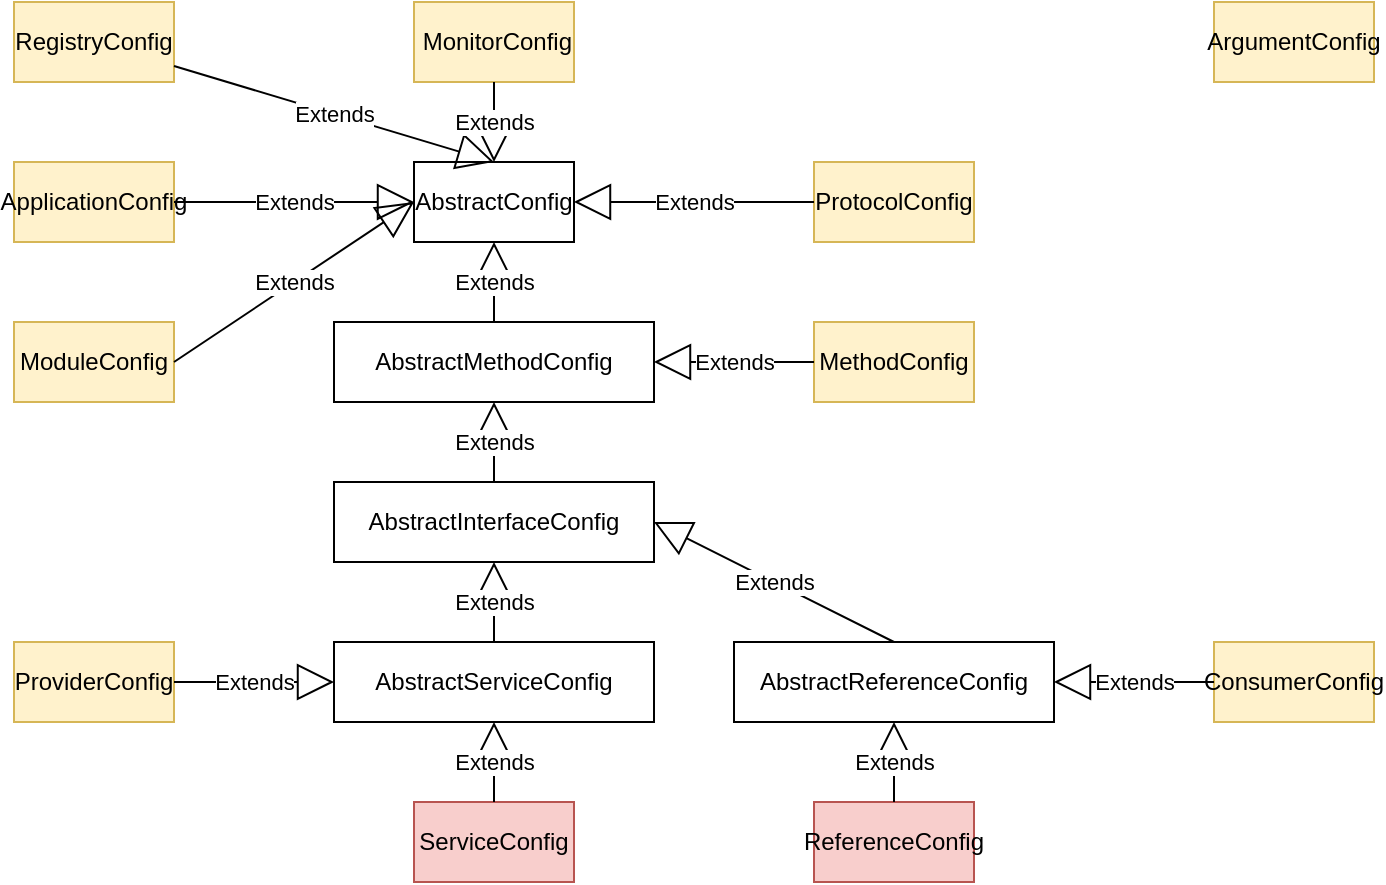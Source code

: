 <mxfile version="12.4.2" type="device" pages="1"><diagram id="jwU_HysUwgxnvIs3C4R5" name="第 1 页"><mxGraphModel dx="1106" dy="822" grid="1" gridSize="10" guides="1" tooltips="1" connect="1" arrows="1" fold="1" page="1" pageScale="1" pageWidth="827" pageHeight="1169" math="0" shadow="0"><root><mxCell id="0"/><mxCell id="1" parent="0"/><mxCell id="-UkA8v8h4qfjmb1QFd21-1" value="ServiceConfig" style="rounded=0;whiteSpace=wrap;html=1;fillColor=#f8cecc;strokeColor=#b85450;" vertex="1" parent="1"><mxGeometry x="240" y="600" width="80" height="40" as="geometry"/></mxCell><mxCell id="-UkA8v8h4qfjmb1QFd21-3" value="AbstractServiceConfig" style="rounded=0;whiteSpace=wrap;html=1;" vertex="1" parent="1"><mxGeometry x="200" y="520" width="160" height="40" as="geometry"/></mxCell><mxCell id="-UkA8v8h4qfjmb1QFd21-4" value="Extends" style="endArrow=block;endSize=16;endFill=0;html=1;entryX=0.5;entryY=1;entryDx=0;entryDy=0;" edge="1" parent="1" source="-UkA8v8h4qfjmb1QFd21-1" target="-UkA8v8h4qfjmb1QFd21-3"><mxGeometry width="160" relative="1" as="geometry"><mxPoint x="200" y="660" as="sourcePoint"/><mxPoint x="360" y="660" as="targetPoint"/></mxGeometry></mxCell><mxCell id="-UkA8v8h4qfjmb1QFd21-5" value="AbstractInterfaceConfig" style="rounded=0;whiteSpace=wrap;html=1;" vertex="1" parent="1"><mxGeometry x="200" y="440" width="160" height="40" as="geometry"/></mxCell><mxCell id="-UkA8v8h4qfjmb1QFd21-6" value="Extends" style="endArrow=block;endSize=16;endFill=0;html=1;entryX=0.5;entryY=1;entryDx=0;entryDy=0;exitX=0.5;exitY=0;exitDx=0;exitDy=0;" edge="1" parent="1" source="-UkA8v8h4qfjmb1QFd21-3" target="-UkA8v8h4qfjmb1QFd21-5"><mxGeometry width="160" relative="1" as="geometry"><mxPoint x="300" y="510" as="sourcePoint"/><mxPoint x="290" y="570" as="targetPoint"/></mxGeometry></mxCell><mxCell id="-UkA8v8h4qfjmb1QFd21-7" value="AbstractMethodConfig" style="rounded=0;whiteSpace=wrap;html=1;" vertex="1" parent="1"><mxGeometry x="200" y="360" width="160" height="40" as="geometry"/></mxCell><mxCell id="-UkA8v8h4qfjmb1QFd21-8" value="Extends" style="endArrow=block;endSize=16;endFill=0;html=1;entryX=0.5;entryY=1;entryDx=0;entryDy=0;exitX=0.5;exitY=0;exitDx=0;exitDy=0;" edge="1" parent="1" source="-UkA8v8h4qfjmb1QFd21-5" target="-UkA8v8h4qfjmb1QFd21-7"><mxGeometry width="160" relative="1" as="geometry"><mxPoint x="290" y="530" as="sourcePoint"/><mxPoint x="290" y="490" as="targetPoint"/></mxGeometry></mxCell><mxCell id="-UkA8v8h4qfjmb1QFd21-9" value="AbstractConfig" style="rounded=0;whiteSpace=wrap;html=1;" vertex="1" parent="1"><mxGeometry x="240" y="280" width="80" height="40" as="geometry"/></mxCell><mxCell id="-UkA8v8h4qfjmb1QFd21-10" value="Extends" style="endArrow=block;endSize=16;endFill=0;html=1;entryX=0.5;entryY=1;entryDx=0;entryDy=0;exitX=0.5;exitY=0;exitDx=0;exitDy=0;" edge="1" parent="1" source="-UkA8v8h4qfjmb1QFd21-7" target="-UkA8v8h4qfjmb1QFd21-9"><mxGeometry width="160" relative="1" as="geometry"><mxPoint x="290" y="470" as="sourcePoint"/><mxPoint x="290" y="430" as="targetPoint"/></mxGeometry></mxCell><mxCell id="-UkA8v8h4qfjmb1QFd21-11" value="RegistryConfig" style="rounded=0;whiteSpace=wrap;html=1;fillColor=#fff2cc;strokeColor=#d6b656;" vertex="1" parent="1"><mxGeometry x="40" y="200" width="80" height="40" as="geometry"/></mxCell><mxCell id="-UkA8v8h4qfjmb1QFd21-12" value="Extends" style="endArrow=block;endSize=16;endFill=0;html=1;entryX=0.5;entryY=0;entryDx=0;entryDy=0;" edge="1" parent="1" source="-UkA8v8h4qfjmb1QFd21-11" target="-UkA8v8h4qfjmb1QFd21-9"><mxGeometry width="160" relative="1" as="geometry"><mxPoint x="480" y="450" as="sourcePoint"/><mxPoint x="480" y="380" as="targetPoint"/></mxGeometry></mxCell><mxCell id="-UkA8v8h4qfjmb1QFd21-13" value="AbstractReferenceConfig" style="rounded=0;whiteSpace=wrap;html=1;" vertex="1" parent="1"><mxGeometry x="400" y="520" width="160" height="40" as="geometry"/></mxCell><mxCell id="-UkA8v8h4qfjmb1QFd21-14" value="Extends" style="endArrow=block;endSize=16;endFill=0;html=1;entryX=1;entryY=0.5;entryDx=0;entryDy=0;exitX=0.5;exitY=0;exitDx=0;exitDy=0;" edge="1" parent="1" source="-UkA8v8h4qfjmb1QFd21-13" target="-UkA8v8h4qfjmb1QFd21-5"><mxGeometry width="160" relative="1" as="geometry"><mxPoint x="200" y="660" as="sourcePoint"/><mxPoint x="360" y="660" as="targetPoint"/><Array as="points"><mxPoint x="420" y="490"/></Array></mxGeometry></mxCell><mxCell id="-UkA8v8h4qfjmb1QFd21-15" value="ReferenceConfig" style="rounded=0;whiteSpace=wrap;html=1;fillColor=#f8cecc;strokeColor=#b85450;" vertex="1" parent="1"><mxGeometry x="440" y="600" width="80" height="40" as="geometry"/></mxCell><mxCell id="-UkA8v8h4qfjmb1QFd21-16" value="Extends" style="endArrow=block;endSize=16;endFill=0;html=1;exitX=0.5;exitY=0;exitDx=0;exitDy=0;" edge="1" parent="1" source="-UkA8v8h4qfjmb1QFd21-15" target="-UkA8v8h4qfjmb1QFd21-13"><mxGeometry width="160" relative="1" as="geometry"><mxPoint x="290" y="610" as="sourcePoint"/><mxPoint x="290" y="570" as="targetPoint"/></mxGeometry></mxCell><mxCell id="-UkA8v8h4qfjmb1QFd21-17" value="ProviderConfig" style="rounded=0;whiteSpace=wrap;html=1;fillColor=#fff2cc;strokeColor=#d6b656;" vertex="1" parent="1"><mxGeometry x="40" y="520" width="80" height="40" as="geometry"/></mxCell><mxCell id="-UkA8v8h4qfjmb1QFd21-18" value="Extends" style="endArrow=block;endSize=16;endFill=0;html=1;entryX=0;entryY=0.5;entryDx=0;entryDy=0;exitX=1;exitY=0.5;exitDx=0;exitDy=0;" edge="1" parent="1" source="-UkA8v8h4qfjmb1QFd21-17" target="-UkA8v8h4qfjmb1QFd21-3"><mxGeometry width="160" relative="1" as="geometry"><mxPoint x="290" y="610" as="sourcePoint"/><mxPoint x="290" y="570" as="targetPoint"/></mxGeometry></mxCell><mxCell id="-UkA8v8h4qfjmb1QFd21-19" value="ProtocolConfig" style="rounded=0;whiteSpace=wrap;html=1;fillColor=#fff2cc;strokeColor=#d6b656;" vertex="1" parent="1"><mxGeometry x="440" y="280" width="80" height="40" as="geometry"/></mxCell><mxCell id="-UkA8v8h4qfjmb1QFd21-20" value="Extends" style="endArrow=block;endSize=16;endFill=0;html=1;exitX=0;exitY=0.5;exitDx=0;exitDy=0;" edge="1" parent="1" source="-UkA8v8h4qfjmb1QFd21-19" target="-UkA8v8h4qfjmb1QFd21-9"><mxGeometry width="160" relative="1" as="geometry"><mxPoint x="490" y="350" as="sourcePoint"/><mxPoint x="480" y="376" as="targetPoint"/></mxGeometry></mxCell><mxCell id="-UkA8v8h4qfjmb1QFd21-21" value="&amp;nbsp;MonitorConfig" style="rounded=0;whiteSpace=wrap;html=1;fillColor=#fff2cc;strokeColor=#d6b656;" vertex="1" parent="1"><mxGeometry x="240" y="200" width="80" height="40" as="geometry"/></mxCell><mxCell id="-UkA8v8h4qfjmb1QFd21-22" value="Extends" style="endArrow=block;endSize=16;endFill=0;html=1;exitX=0.5;exitY=1;exitDx=0;exitDy=0;" edge="1" parent="1" source="-UkA8v8h4qfjmb1QFd21-21"><mxGeometry width="160" relative="1" as="geometry"><mxPoint x="170" y="245" as="sourcePoint"/><mxPoint x="280" y="280" as="targetPoint"/></mxGeometry></mxCell><mxCell id="-UkA8v8h4qfjmb1QFd21-23" value="ModuleConfig" style="rounded=0;whiteSpace=wrap;html=1;fillColor=#fff2cc;strokeColor=#d6b656;" vertex="1" parent="1"><mxGeometry x="40" y="360" width="80" height="40" as="geometry"/></mxCell><mxCell id="-UkA8v8h4qfjmb1QFd21-24" value="Extends" style="endArrow=block;endSize=16;endFill=0;html=1;exitX=1;exitY=0.5;exitDx=0;exitDy=0;entryX=0;entryY=0.5;entryDx=0;entryDy=0;" edge="1" parent="1" source="-UkA8v8h4qfjmb1QFd21-23" target="-UkA8v8h4qfjmb1QFd21-9"><mxGeometry width="160" relative="1" as="geometry"><mxPoint x="450" y="250" as="sourcePoint"/><mxPoint x="290" y="290" as="targetPoint"/></mxGeometry></mxCell><mxCell id="-UkA8v8h4qfjmb1QFd21-25" value="MethodConfig" style="rounded=0;whiteSpace=wrap;html=1;fillColor=#fff2cc;strokeColor=#d6b656;" vertex="1" parent="1"><mxGeometry x="440" y="360" width="80" height="40" as="geometry"/></mxCell><mxCell id="-UkA8v8h4qfjmb1QFd21-26" value="Extends" style="endArrow=block;endSize=16;endFill=0;html=1;exitX=0;exitY=0.5;exitDx=0;exitDy=0;entryX=1;entryY=0.5;entryDx=0;entryDy=0;" edge="1" parent="1" source="-UkA8v8h4qfjmb1QFd21-25" target="-UkA8v8h4qfjmb1QFd21-7"><mxGeometry width="160" relative="1" as="geometry"><mxPoint x="450" y="310" as="sourcePoint"/><mxPoint x="330" y="310" as="targetPoint"/></mxGeometry></mxCell><mxCell id="-UkA8v8h4qfjmb1QFd21-27" value="ConsumerConfig" style="rounded=0;whiteSpace=wrap;html=1;fillColor=#fff2cc;strokeColor=#d6b656;" vertex="1" parent="1"><mxGeometry x="640" y="520" width="80" height="40" as="geometry"/></mxCell><mxCell id="-UkA8v8h4qfjmb1QFd21-28" value="Extends" style="endArrow=block;endSize=16;endFill=0;html=1;entryX=1;entryY=0.5;entryDx=0;entryDy=0;exitX=0;exitY=0.5;exitDx=0;exitDy=0;" edge="1" parent="1" source="-UkA8v8h4qfjmb1QFd21-27" target="-UkA8v8h4qfjmb1QFd21-13"><mxGeometry width="160" relative="1" as="geometry"><mxPoint x="130" y="550" as="sourcePoint"/><mxPoint x="210" y="550" as="targetPoint"/></mxGeometry></mxCell><mxCell id="-UkA8v8h4qfjmb1QFd21-29" value="ArgumentConfig" style="rounded=0;whiteSpace=wrap;html=1;fillColor=#fff2cc;strokeColor=#d6b656;" vertex="1" parent="1"><mxGeometry x="640" y="200" width="80" height="40" as="geometry"/></mxCell><mxCell id="-UkA8v8h4qfjmb1QFd21-30" value="ApplicationConfig" style="rounded=0;whiteSpace=wrap;html=1;fillColor=#fff2cc;strokeColor=#d6b656;" vertex="1" parent="1"><mxGeometry x="40" y="280" width="80" height="40" as="geometry"/></mxCell><mxCell id="-UkA8v8h4qfjmb1QFd21-31" value="Extends" style="endArrow=block;endSize=16;endFill=0;html=1;entryX=0;entryY=0.5;entryDx=0;entryDy=0;exitX=1;exitY=0.5;exitDx=0;exitDy=0;" edge="1" parent="1" source="-UkA8v8h4qfjmb1QFd21-30" target="-UkA8v8h4qfjmb1QFd21-9"><mxGeometry width="160" relative="1" as="geometry"><mxPoint x="170" y="245" as="sourcePoint"/><mxPoint x="290" y="290" as="targetPoint"/></mxGeometry></mxCell></root></mxGraphModel></diagram></mxfile>